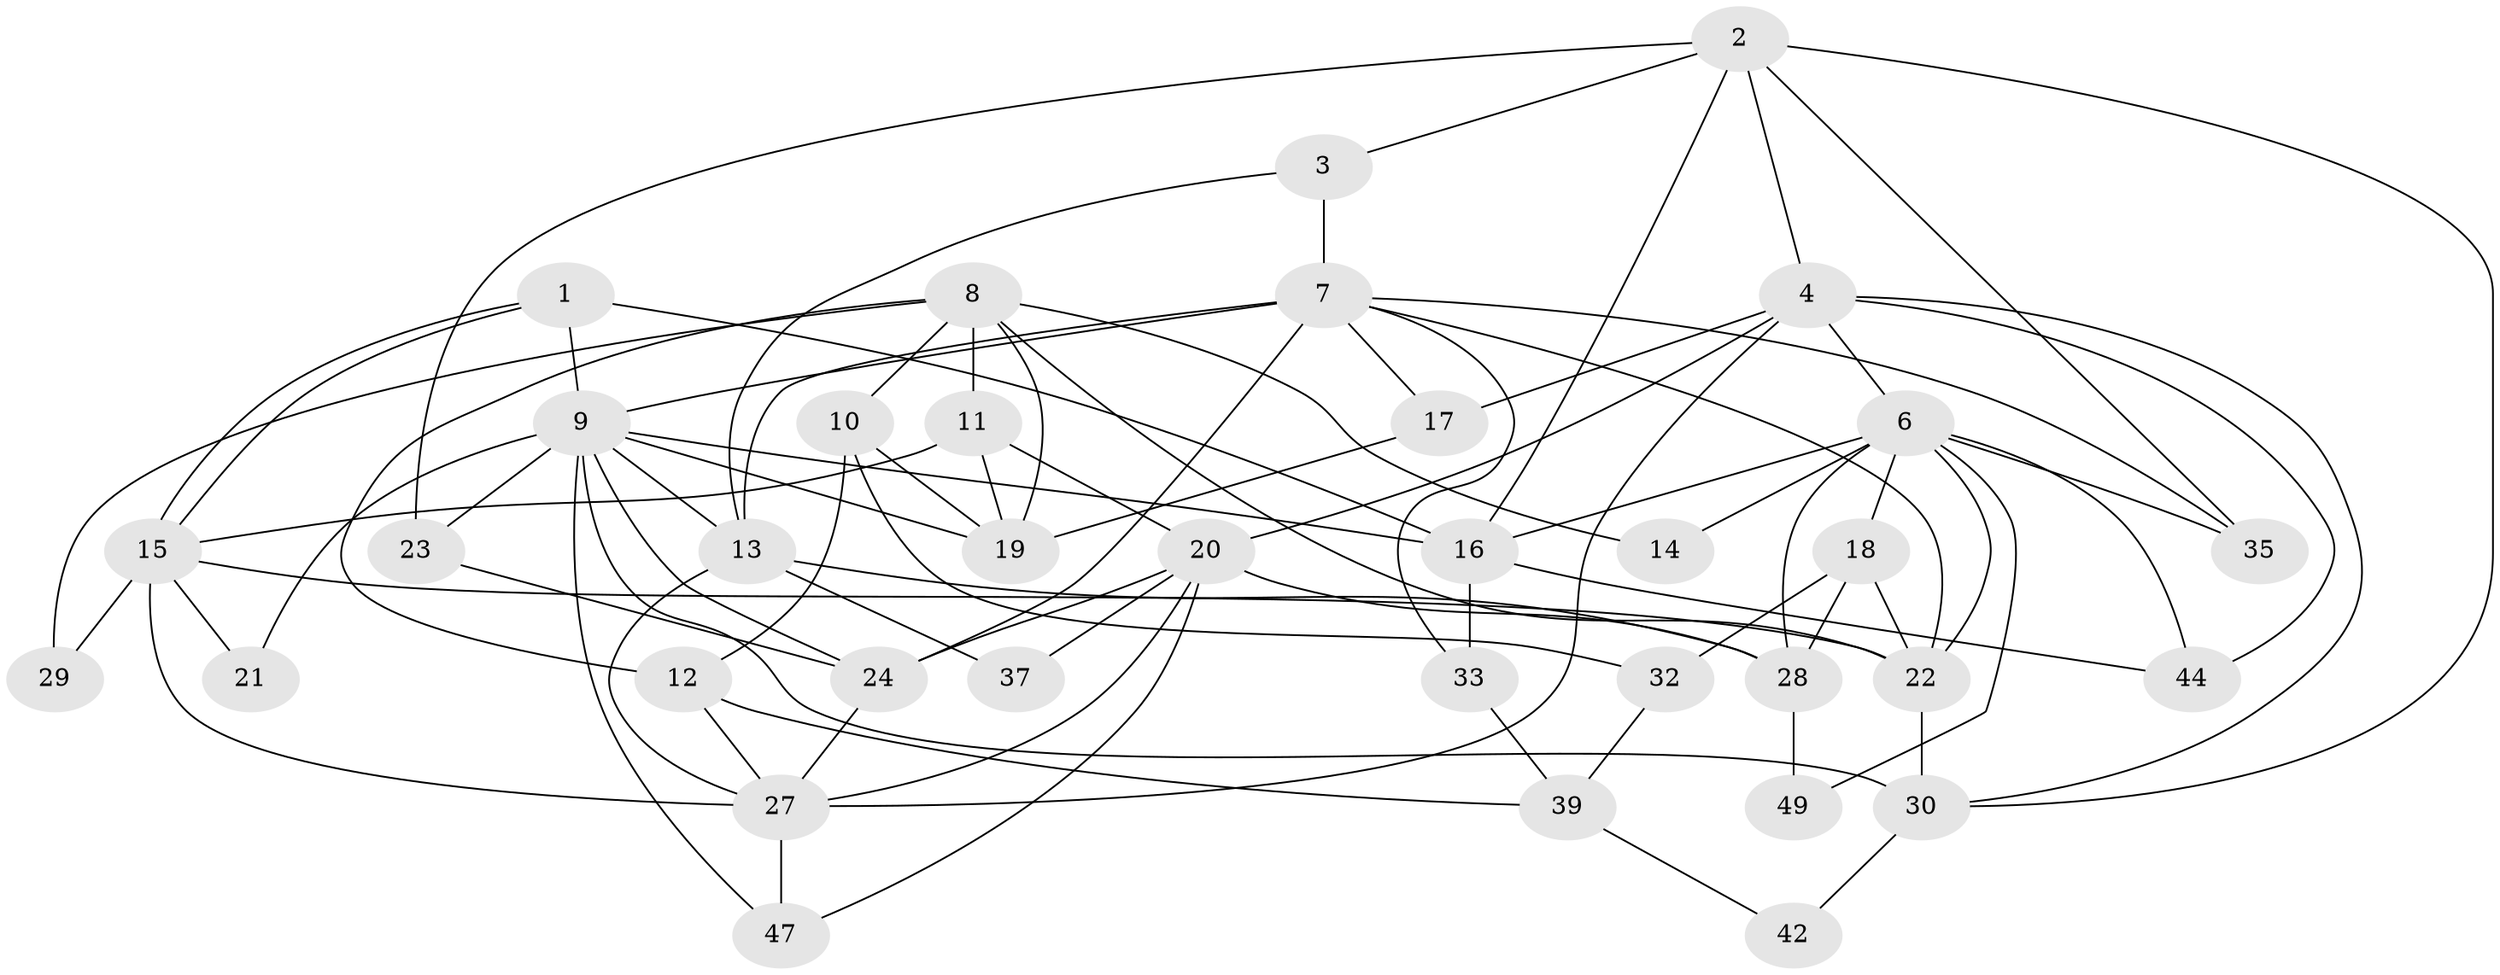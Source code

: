 // Generated by graph-tools (version 1.1) at 2025/24/03/03/25 07:24:04]
// undirected, 36 vertices, 83 edges
graph export_dot {
graph [start="1"]
  node [color=gray90,style=filled];
  1;
  2 [super="+5"];
  3 [super="+52"];
  4;
  6 [super="+40"];
  7 [super="+46"];
  8 [super="+25"];
  9 [super="+31"];
  10;
  11;
  12;
  13;
  14;
  15 [super="+43"];
  16 [super="+48"];
  17;
  18 [super="+38"];
  19 [super="+26"];
  20 [super="+36"];
  21;
  22 [super="+51"];
  23;
  24;
  27 [super="+41"];
  28 [super="+45"];
  29;
  30 [super="+34"];
  32;
  33;
  35;
  37;
  39;
  42;
  44 [super="+50"];
  47;
  49;
  1 -- 15;
  1 -- 15;
  1 -- 9;
  1 -- 16;
  2 -- 3;
  2 -- 35;
  2 -- 4;
  2 -- 23;
  2 -- 30;
  2 -- 16;
  3 -- 7;
  3 -- 13;
  4 -- 17;
  4 -- 44;
  4 -- 27;
  4 -- 6;
  4 -- 20;
  4 -- 30;
  6 -- 35;
  6 -- 28;
  6 -- 16;
  6 -- 18;
  6 -- 49;
  6 -- 14;
  6 -- 22;
  6 -- 44;
  7 -- 24;
  7 -- 9 [weight=2];
  7 -- 17;
  7 -- 33;
  7 -- 35;
  7 -- 13;
  7 -- 22;
  8 -- 12;
  8 -- 11;
  8 -- 10;
  8 -- 19;
  8 -- 29;
  8 -- 14;
  8 -- 22;
  9 -- 23;
  9 -- 24;
  9 -- 47;
  9 -- 16;
  9 -- 21;
  9 -- 13;
  9 -- 19;
  9 -- 30;
  10 -- 12;
  10 -- 32;
  10 -- 19;
  11 -- 19;
  11 -- 20;
  11 -- 15;
  12 -- 27;
  12 -- 39;
  13 -- 37;
  13 -- 27;
  13 -- 28;
  15 -- 22;
  15 -- 21;
  15 -- 27;
  15 -- 29;
  16 -- 33;
  16 -- 44;
  17 -- 19;
  18 -- 32;
  18 -- 28;
  18 -- 22;
  20 -- 47;
  20 -- 24;
  20 -- 27;
  20 -- 28;
  20 -- 37;
  22 -- 30;
  23 -- 24;
  24 -- 27;
  27 -- 47;
  28 -- 49;
  30 -- 42;
  32 -- 39;
  33 -- 39;
  39 -- 42;
}
